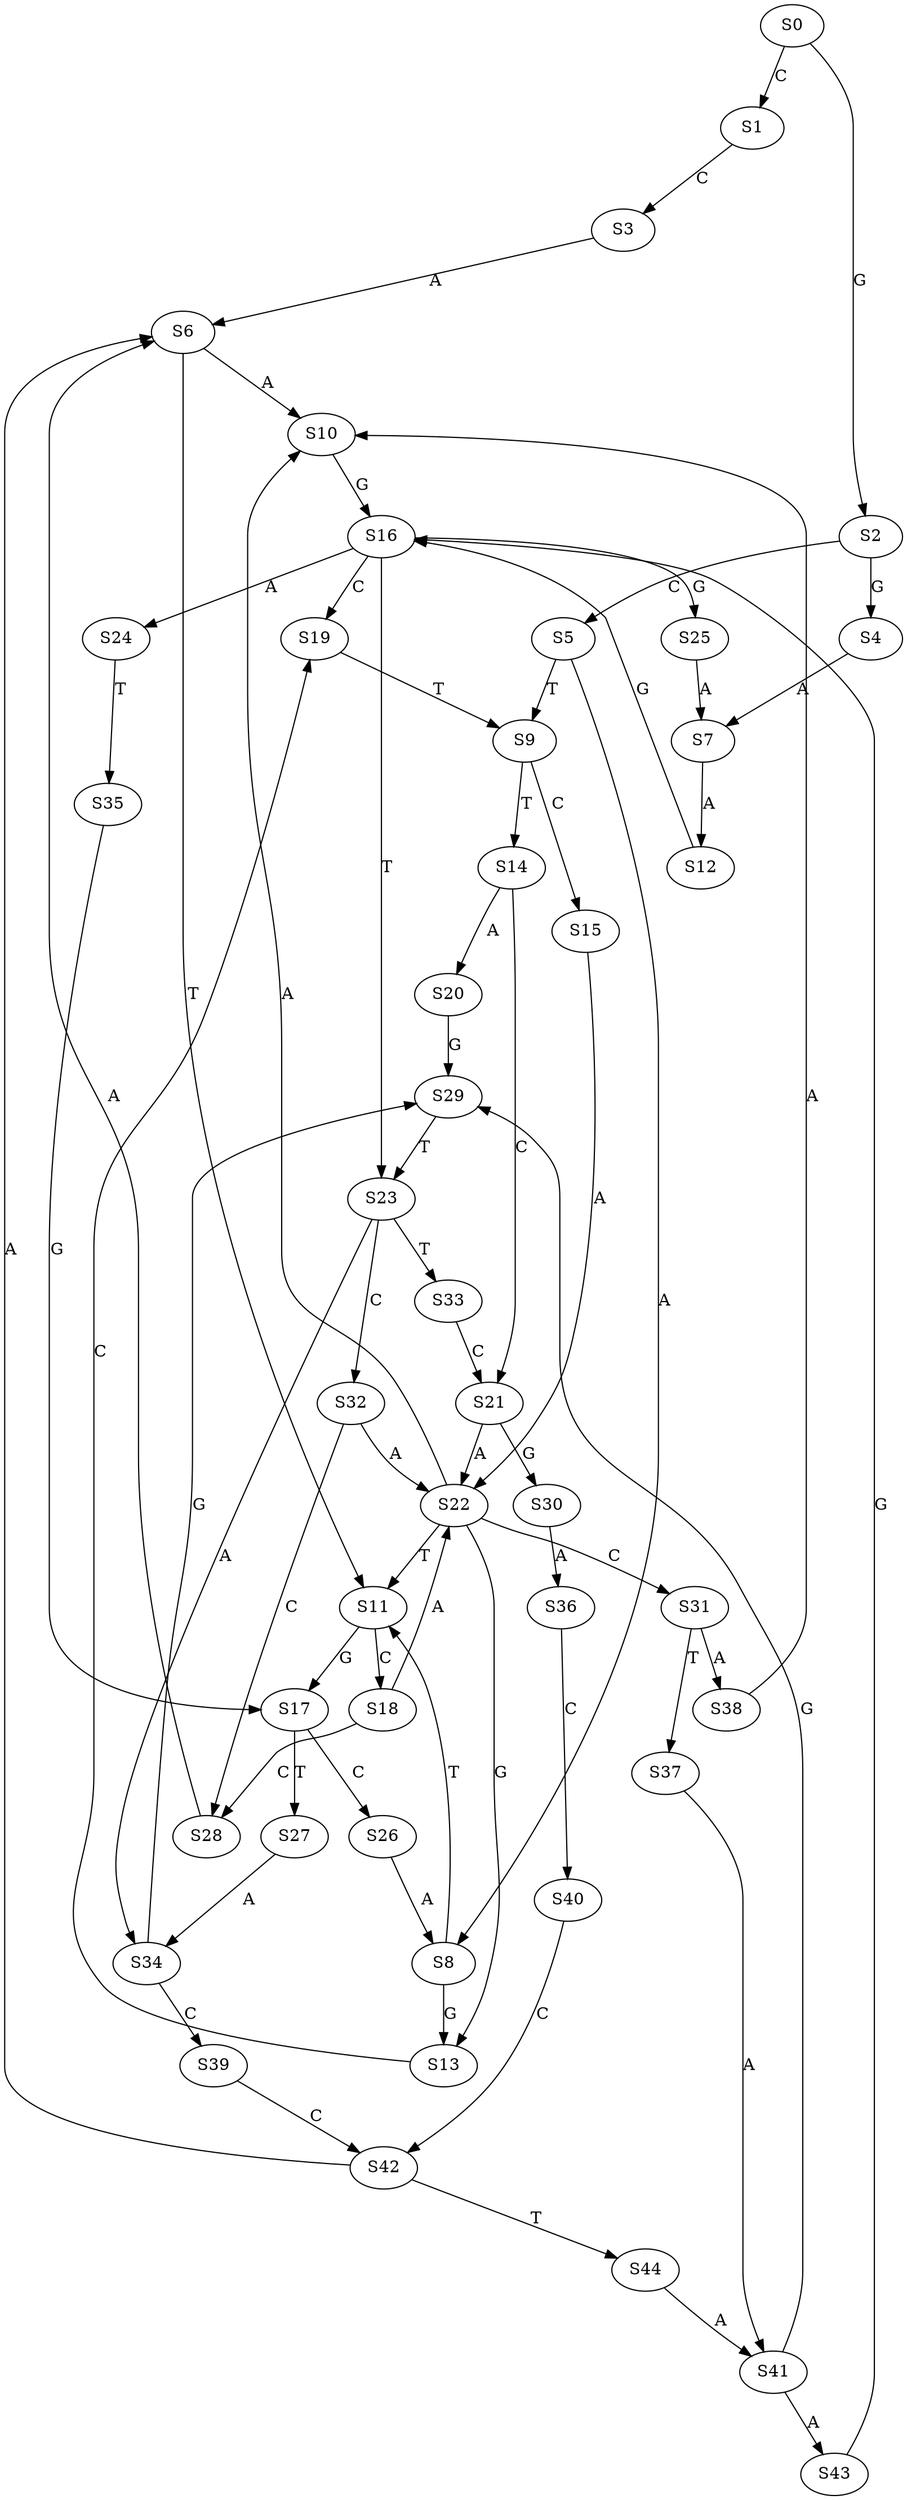 strict digraph  {
	S0 -> S1 [ label = C ];
	S0 -> S2 [ label = G ];
	S1 -> S3 [ label = C ];
	S2 -> S4 [ label = G ];
	S2 -> S5 [ label = C ];
	S3 -> S6 [ label = A ];
	S4 -> S7 [ label = A ];
	S5 -> S8 [ label = A ];
	S5 -> S9 [ label = T ];
	S6 -> S10 [ label = A ];
	S6 -> S11 [ label = T ];
	S7 -> S12 [ label = A ];
	S8 -> S13 [ label = G ];
	S8 -> S11 [ label = T ];
	S9 -> S14 [ label = T ];
	S9 -> S15 [ label = C ];
	S10 -> S16 [ label = G ];
	S11 -> S17 [ label = G ];
	S11 -> S18 [ label = C ];
	S12 -> S16 [ label = G ];
	S13 -> S19 [ label = C ];
	S14 -> S20 [ label = A ];
	S14 -> S21 [ label = C ];
	S15 -> S22 [ label = A ];
	S16 -> S23 [ label = T ];
	S16 -> S24 [ label = A ];
	S16 -> S25 [ label = G ];
	S16 -> S19 [ label = C ];
	S17 -> S26 [ label = C ];
	S17 -> S27 [ label = T ];
	S18 -> S28 [ label = C ];
	S18 -> S22 [ label = A ];
	S19 -> S9 [ label = T ];
	S20 -> S29 [ label = G ];
	S21 -> S22 [ label = A ];
	S21 -> S30 [ label = G ];
	S22 -> S11 [ label = T ];
	S22 -> S13 [ label = G ];
	S22 -> S10 [ label = A ];
	S22 -> S31 [ label = C ];
	S23 -> S32 [ label = C ];
	S23 -> S33 [ label = T ];
	S23 -> S34 [ label = A ];
	S24 -> S35 [ label = T ];
	S25 -> S7 [ label = A ];
	S26 -> S8 [ label = A ];
	S27 -> S34 [ label = A ];
	S28 -> S6 [ label = A ];
	S29 -> S23 [ label = T ];
	S30 -> S36 [ label = A ];
	S31 -> S37 [ label = T ];
	S31 -> S38 [ label = A ];
	S32 -> S22 [ label = A ];
	S32 -> S28 [ label = C ];
	S33 -> S21 [ label = C ];
	S34 -> S29 [ label = G ];
	S34 -> S39 [ label = C ];
	S35 -> S17 [ label = G ];
	S36 -> S40 [ label = C ];
	S37 -> S41 [ label = A ];
	S38 -> S10 [ label = A ];
	S39 -> S42 [ label = C ];
	S40 -> S42 [ label = C ];
	S41 -> S29 [ label = G ];
	S41 -> S43 [ label = A ];
	S42 -> S6 [ label = A ];
	S42 -> S44 [ label = T ];
	S43 -> S16 [ label = G ];
	S44 -> S41 [ label = A ];
}
